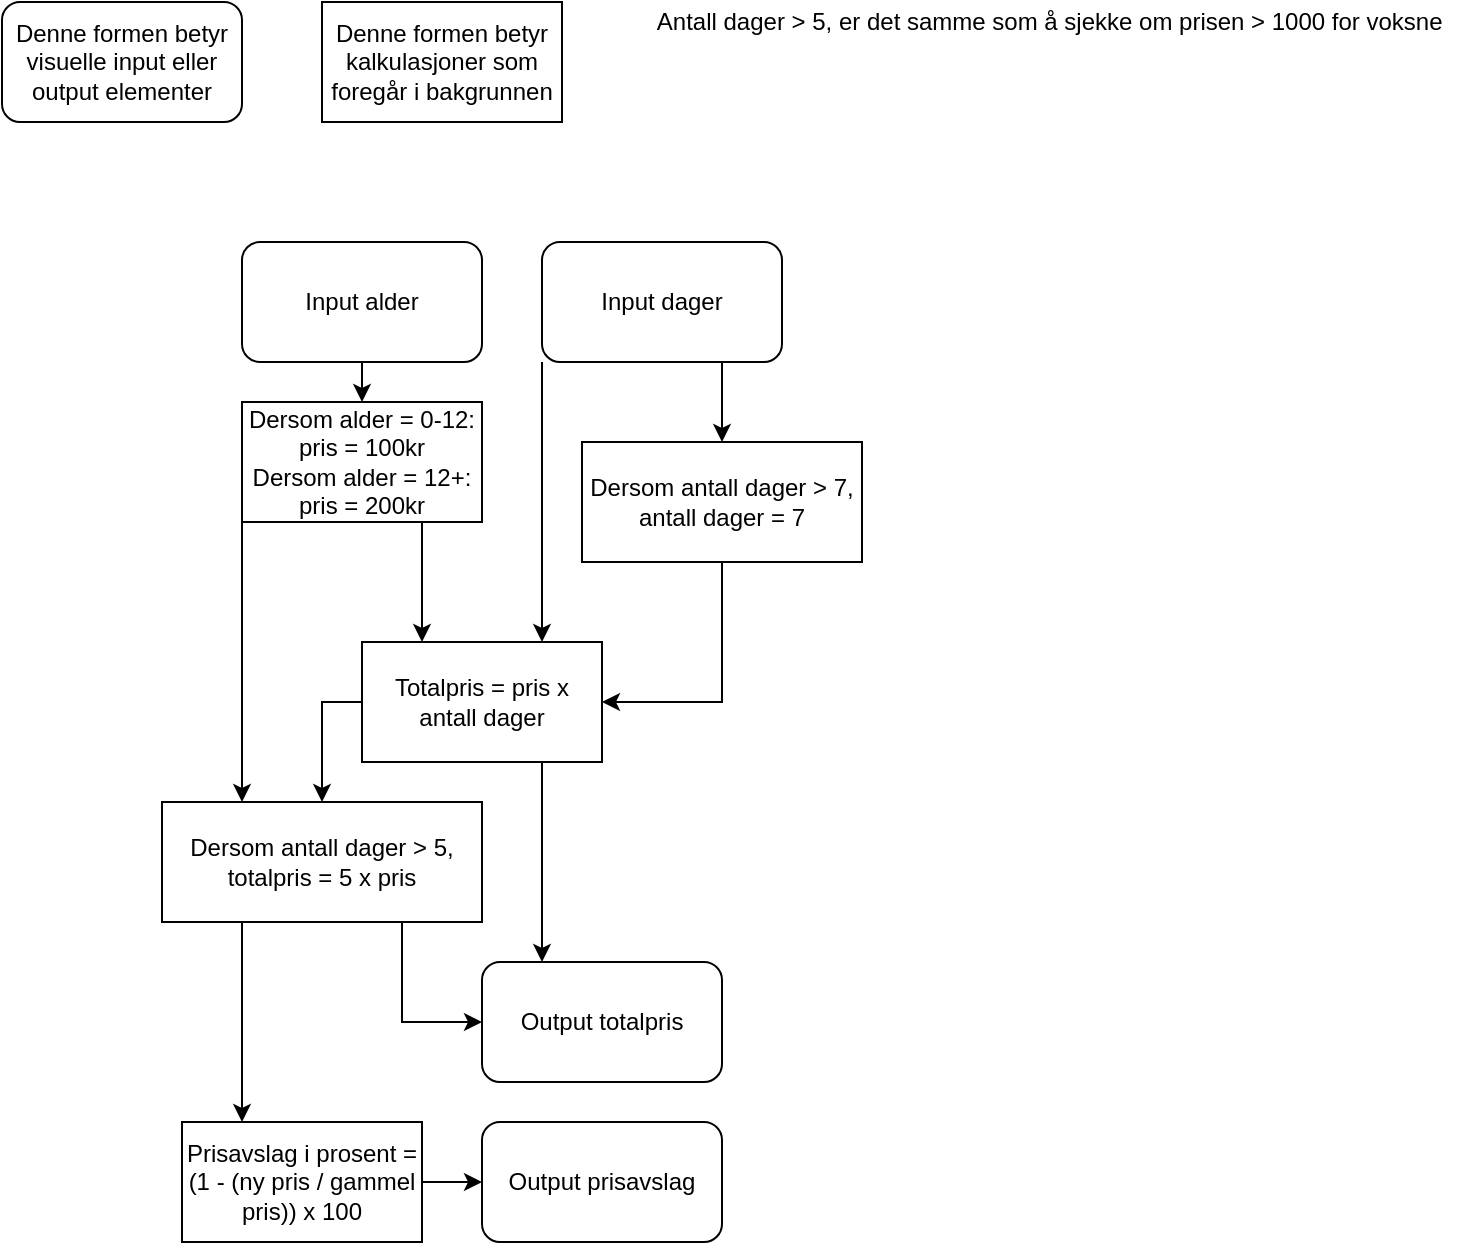 <mxfile version="14.2.7" type="github">
  <diagram id="_fHgxrKt_Xnul5mjqcJg" name="Page-1">
    <mxGraphModel dx="1038" dy="548" grid="1" gridSize="10" guides="1" tooltips="1" connect="1" arrows="1" fold="1" page="1" pageScale="1" pageWidth="827" pageHeight="1169" math="0" shadow="0">
      <root>
        <mxCell id="0" />
        <mxCell id="1" parent="0" />
        <mxCell id="to91vzmQ1d29D6rPc9sh-10" style="edgeStyle=orthogonalEdgeStyle;rounded=0;orthogonalLoop=1;jettySize=auto;html=1;exitX=0.5;exitY=1;exitDx=0;exitDy=0;entryX=0.5;entryY=0;entryDx=0;entryDy=0;" edge="1" parent="1" source="to91vzmQ1d29D6rPc9sh-2" target="to91vzmQ1d29D6rPc9sh-9">
          <mxGeometry relative="1" as="geometry" />
        </mxCell>
        <mxCell id="to91vzmQ1d29D6rPc9sh-2" value="Input alder" style="rounded=1;whiteSpace=wrap;html=1;" vertex="1" parent="1">
          <mxGeometry x="160" y="160" width="120" height="60" as="geometry" />
        </mxCell>
        <mxCell id="to91vzmQ1d29D6rPc9sh-32" style="edgeStyle=orthogonalEdgeStyle;rounded=0;orthogonalLoop=1;jettySize=auto;html=1;exitX=0;exitY=1;exitDx=0;exitDy=0;entryX=0.75;entryY=0;entryDx=0;entryDy=0;" edge="1" parent="1" source="to91vzmQ1d29D6rPc9sh-3" target="to91vzmQ1d29D6rPc9sh-4">
          <mxGeometry relative="1" as="geometry" />
        </mxCell>
        <mxCell id="to91vzmQ1d29D6rPc9sh-34" style="edgeStyle=orthogonalEdgeStyle;rounded=0;orthogonalLoop=1;jettySize=auto;html=1;exitX=0.75;exitY=1;exitDx=0;exitDy=0;" edge="1" parent="1" source="to91vzmQ1d29D6rPc9sh-3" target="to91vzmQ1d29D6rPc9sh-33">
          <mxGeometry relative="1" as="geometry" />
        </mxCell>
        <mxCell id="to91vzmQ1d29D6rPc9sh-3" value="Input dager" style="rounded=1;whiteSpace=wrap;html=1;" vertex="1" parent="1">
          <mxGeometry x="310" y="160" width="120" height="60" as="geometry" />
        </mxCell>
        <mxCell id="to91vzmQ1d29D6rPc9sh-18" style="edgeStyle=orthogonalEdgeStyle;rounded=0;orthogonalLoop=1;jettySize=auto;html=1;exitX=0;exitY=0.5;exitDx=0;exitDy=0;entryX=0.5;entryY=0;entryDx=0;entryDy=0;" edge="1" parent="1" source="to91vzmQ1d29D6rPc9sh-4" target="to91vzmQ1d29D6rPc9sh-17">
          <mxGeometry relative="1" as="geometry" />
        </mxCell>
        <mxCell id="to91vzmQ1d29D6rPc9sh-28" style="edgeStyle=orthogonalEdgeStyle;rounded=0;orthogonalLoop=1;jettySize=auto;html=1;exitX=0.75;exitY=1;exitDx=0;exitDy=0;entryX=0.25;entryY=0;entryDx=0;entryDy=0;" edge="1" parent="1" source="to91vzmQ1d29D6rPc9sh-4" target="to91vzmQ1d29D6rPc9sh-15">
          <mxGeometry relative="1" as="geometry" />
        </mxCell>
        <mxCell id="to91vzmQ1d29D6rPc9sh-4" value="Totalpris = pris x antall dager" style="rounded=0;whiteSpace=wrap;html=1;" vertex="1" parent="1">
          <mxGeometry x="220" y="360" width="120" height="60" as="geometry" />
        </mxCell>
        <mxCell id="to91vzmQ1d29D6rPc9sh-11" style="edgeStyle=orthogonalEdgeStyle;rounded=0;orthogonalLoop=1;jettySize=auto;html=1;exitX=0.75;exitY=1;exitDx=0;exitDy=0;entryX=0.25;entryY=0;entryDx=0;entryDy=0;" edge="1" parent="1" source="to91vzmQ1d29D6rPc9sh-9" target="to91vzmQ1d29D6rPc9sh-4">
          <mxGeometry relative="1" as="geometry" />
        </mxCell>
        <mxCell id="to91vzmQ1d29D6rPc9sh-25" style="edgeStyle=orthogonalEdgeStyle;rounded=0;orthogonalLoop=1;jettySize=auto;html=1;exitX=0;exitY=1;exitDx=0;exitDy=0;entryX=0.25;entryY=0;entryDx=0;entryDy=0;" edge="1" parent="1" source="to91vzmQ1d29D6rPc9sh-9" target="to91vzmQ1d29D6rPc9sh-17">
          <mxGeometry relative="1" as="geometry" />
        </mxCell>
        <mxCell id="to91vzmQ1d29D6rPc9sh-9" value="Dersom alder = 0-12: pris = 100kr&lt;br&gt;Dersom alder = 12+: pris = 200kr" style="rounded=0;whiteSpace=wrap;html=1;" vertex="1" parent="1">
          <mxGeometry x="160" y="240" width="120" height="60" as="geometry" />
        </mxCell>
        <mxCell id="to91vzmQ1d29D6rPc9sh-13" value="Denne formen betyr visuelle input eller output elementer" style="rounded=1;whiteSpace=wrap;html=1;" vertex="1" parent="1">
          <mxGeometry x="40" y="40" width="120" height="60" as="geometry" />
        </mxCell>
        <mxCell id="to91vzmQ1d29D6rPc9sh-14" value="Denne formen betyr kalkulasjoner som foregår i bakgrunnen" style="rounded=0;whiteSpace=wrap;html=1;" vertex="1" parent="1">
          <mxGeometry x="200" y="40" width="120" height="60" as="geometry" />
        </mxCell>
        <mxCell id="to91vzmQ1d29D6rPc9sh-15" value="Output totalpris" style="rounded=1;whiteSpace=wrap;html=1;" vertex="1" parent="1">
          <mxGeometry x="280" y="520" width="120" height="60" as="geometry" />
        </mxCell>
        <mxCell id="to91vzmQ1d29D6rPc9sh-29" style="edgeStyle=orthogonalEdgeStyle;rounded=0;orthogonalLoop=1;jettySize=auto;html=1;exitX=0.75;exitY=1;exitDx=0;exitDy=0;entryX=0;entryY=0.5;entryDx=0;entryDy=0;" edge="1" parent="1" source="to91vzmQ1d29D6rPc9sh-17" target="to91vzmQ1d29D6rPc9sh-15">
          <mxGeometry relative="1" as="geometry" />
        </mxCell>
        <mxCell id="to91vzmQ1d29D6rPc9sh-30" style="edgeStyle=orthogonalEdgeStyle;rounded=0;orthogonalLoop=1;jettySize=auto;html=1;exitX=0.25;exitY=1;exitDx=0;exitDy=0;entryX=0.25;entryY=0;entryDx=0;entryDy=0;" edge="1" parent="1" source="to91vzmQ1d29D6rPc9sh-17" target="to91vzmQ1d29D6rPc9sh-27">
          <mxGeometry relative="1" as="geometry" />
        </mxCell>
        <mxCell id="to91vzmQ1d29D6rPc9sh-17" value="Dersom antall dager &amp;gt; 5, totalpris = 5 x pris" style="rounded=0;whiteSpace=wrap;html=1;" vertex="1" parent="1">
          <mxGeometry x="120" y="440" width="160" height="60" as="geometry" />
        </mxCell>
        <mxCell id="to91vzmQ1d29D6rPc9sh-22" value="Output prisavslag" style="rounded=1;whiteSpace=wrap;html=1;" vertex="1" parent="1">
          <mxGeometry x="280" y="600" width="120" height="60" as="geometry" />
        </mxCell>
        <mxCell id="to91vzmQ1d29D6rPc9sh-24" value="Antall dager &amp;gt; 5, er det samme som å sjekke om prisen &amp;gt; 1000 for voksne&amp;nbsp;" style="text;html=1;align=center;verticalAlign=middle;resizable=0;points=[];autosize=1;" vertex="1" parent="1">
          <mxGeometry x="360" y="40" width="410" height="20" as="geometry" />
        </mxCell>
        <mxCell id="to91vzmQ1d29D6rPc9sh-31" style="edgeStyle=orthogonalEdgeStyle;rounded=0;orthogonalLoop=1;jettySize=auto;html=1;exitX=1;exitY=0.5;exitDx=0;exitDy=0;entryX=0;entryY=0.5;entryDx=0;entryDy=0;" edge="1" parent="1" source="to91vzmQ1d29D6rPc9sh-27" target="to91vzmQ1d29D6rPc9sh-22">
          <mxGeometry relative="1" as="geometry" />
        </mxCell>
        <mxCell id="to91vzmQ1d29D6rPc9sh-27" value="Prisavslag i prosent = (1 - (ny pris / gammel pris)) x 100" style="rounded=0;whiteSpace=wrap;html=1;" vertex="1" parent="1">
          <mxGeometry x="130" y="600" width="120" height="60" as="geometry" />
        </mxCell>
        <mxCell id="to91vzmQ1d29D6rPc9sh-35" style="edgeStyle=orthogonalEdgeStyle;rounded=0;orthogonalLoop=1;jettySize=auto;html=1;exitX=0.5;exitY=1;exitDx=0;exitDy=0;entryX=1;entryY=0.5;entryDx=0;entryDy=0;" edge="1" parent="1" source="to91vzmQ1d29D6rPc9sh-33" target="to91vzmQ1d29D6rPc9sh-4">
          <mxGeometry relative="1" as="geometry" />
        </mxCell>
        <mxCell id="to91vzmQ1d29D6rPc9sh-33" value="Dersom antall dager &amp;gt; 7, antall dager = 7" style="rounded=0;whiteSpace=wrap;html=1;" vertex="1" parent="1">
          <mxGeometry x="330" y="260" width="140" height="60" as="geometry" />
        </mxCell>
      </root>
    </mxGraphModel>
  </diagram>
</mxfile>
